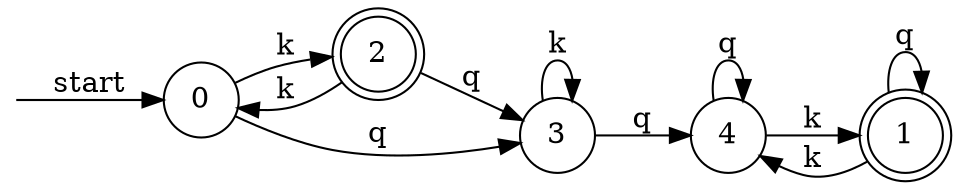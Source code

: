 digraph dfa {
    rankdir = LR;
    node [shape = circle];
    __start [style = invis, shape = point];
    __start -> "0" [ label = "start" ];
    node [shape = doublecircle]; "1" "2"
    node [shape = circle];
    "0" -> "2" [ label = "k" ];
    "0" -> "3" [ label = "q" ];
    "2" -> "0" [ label = "k" ];
    "2" -> "3" [ label = "q" ];
    "4" -> "1" [ label = "k" ];
    "4" -> "4" [ label = "q" ];
    "1" -> "4" [ label = "k" ];
    "1" -> "1" [ label = "q" ];
    "3" -> "3" [ label = "k" ];
    "3" -> "4" [ label = "q" ];
}

